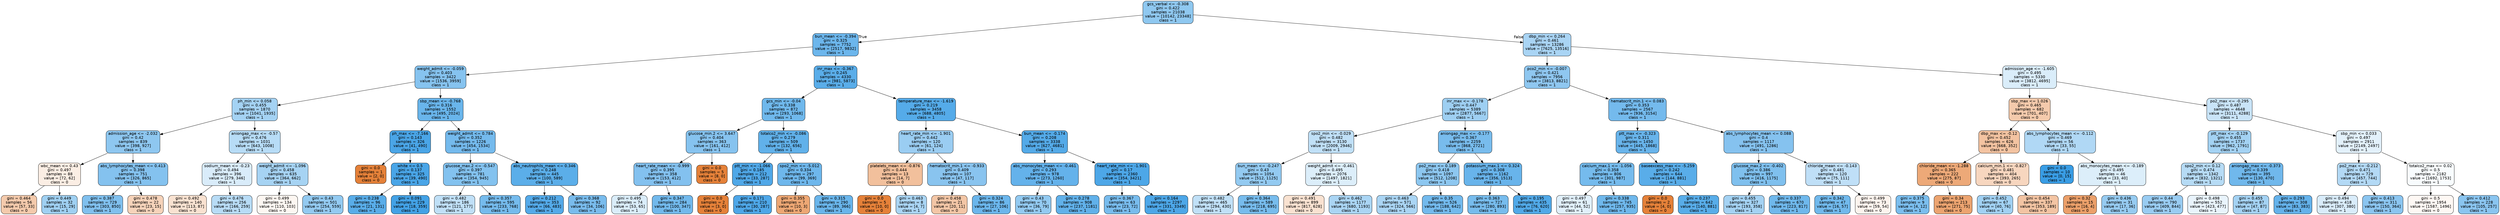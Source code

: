 digraph Tree {
node [shape=box, style="filled, rounded", color="black", fontname="helvetica"] ;
edge [fontname="helvetica"] ;
0 [label="gcs_verbal <= -0.308\ngini = 0.422\nsamples = 21038\nvalue = [10142, 23348]\nclass = 1", fillcolor="#8fc8f0"] ;
1 [label="bun_mean <= -0.394\ngini = 0.325\nsamples = 7752\nvalue = [2517, 9832]\nclass = 1", fillcolor="#6cb6ec"] ;
0 -> 1 [labeldistance=2.5, labelangle=45, headlabel="True"] ;
2 [label="weight_admit <= -0.059\ngini = 0.403\nsamples = 3422\nvalue = [1536, 3959]\nclass = 1", fillcolor="#86c3ef"] ;
1 -> 2 ;
3 [label="ph_min <= 0.058\ngini = 0.455\nsamples = 1870\nvalue = [1041, 1935]\nclass = 1", fillcolor="#a4d2f3"] ;
2 -> 3 ;
4 [label="admission_age <= -2.032\ngini = 0.42\nsamples = 839\nvalue = [398, 927]\nclass = 1", fillcolor="#8ec7f0"] ;
3 -> 4 ;
5 [label="wbc_mean <= 0.43\ngini = 0.497\nsamples = 88\nvalue = [72, 62]\nclass = 0", fillcolor="#fbeee4"] ;
4 -> 5 ;
6 [label="gini = 0.464\nsamples = 56\nvalue = [57, 33]\nclass = 0", fillcolor="#f4caac"] ;
5 -> 6 ;
7 [label="gini = 0.449\nsamples = 32\nvalue = [15, 29]\nclass = 1", fillcolor="#9fd0f2"] ;
5 -> 7 ;
8 [label="abs_lymphocytes_mean <= 0.413\ngini = 0.398\nsamples = 751\nvalue = [326, 865]\nclass = 1", fillcolor="#84c2ef"] ;
4 -> 8 ;
9 [label="gini = 0.387\nsamples = 729\nvalue = [303, 850]\nclass = 1", fillcolor="#80c0ee"] ;
8 -> 9 ;
10 [label="gini = 0.478\nsamples = 22\nvalue = [23, 15]\nclass = 0", fillcolor="#f6d3ba"] ;
8 -> 10 ;
11 [label="aniongap_max <= -0.57\ngini = 0.476\nsamples = 1031\nvalue = [643, 1008]\nclass = 1", fillcolor="#b7dcf6"] ;
3 -> 11 ;
12 [label="sodium_mean <= -0.23\ngini = 0.494\nsamples = 396\nvalue = [279, 346]\nclass = 1", fillcolor="#d9ecfa"] ;
11 -> 12 ;
13 [label="gini = 0.492\nsamples = 140\nvalue = [113, 87]\nclass = 0", fillcolor="#f9e2d1"] ;
12 -> 13 ;
14 [label="gini = 0.476\nsamples = 256\nvalue = [166, 259]\nclass = 1", fillcolor="#b8dcf6"] ;
12 -> 14 ;
15 [label="weight_admit <= -1.096\ngini = 0.458\nsamples = 635\nvalue = [364, 662]\nclass = 1", fillcolor="#a6d3f3"] ;
11 -> 15 ;
16 [label="gini = 0.499\nsamples = 134\nvalue = [110, 103]\nclass = 0", fillcolor="#fdf7f2"] ;
15 -> 16 ;
17 [label="gini = 0.43\nsamples = 501\nvalue = [254, 559]\nclass = 1", fillcolor="#93caf1"] ;
15 -> 17 ;
18 [label="sbp_mean <= -0.768\ngini = 0.316\nsamples = 1552\nvalue = [495, 2024]\nclass = 1", fillcolor="#69b5eb"] ;
2 -> 18 ;
19 [label="ph_max <= -7.166\ngini = 0.143\nsamples = 326\nvalue = [41, 490]\nclass = 1", fillcolor="#4aa5e7"] ;
18 -> 19 ;
20 [label="gini = 0.0\nsamples = 1\nvalue = [2, 0]\nclass = 0", fillcolor="#e58139"] ;
19 -> 20 ;
21 [label="white <= 0.5\ngini = 0.137\nsamples = 325\nvalue = [39, 490]\nclass = 1", fillcolor="#49a5e7"] ;
19 -> 21 ;
22 [label="gini = 0.238\nsamples = 96\nvalue = [21, 131]\nclass = 1", fillcolor="#59ade9"] ;
21 -> 22 ;
23 [label="gini = 0.091\nsamples = 229\nvalue = [18, 359]\nclass = 1", fillcolor="#43a2e6"] ;
21 -> 23 ;
24 [label="weight_admit <= 0.784\ngini = 0.352\nsamples = 1226\nvalue = [454, 1534]\nclass = 1", fillcolor="#74baed"] ;
18 -> 24 ;
25 [label="glucose_max.2 <= -0.547\ngini = 0.397\nsamples = 781\nvalue = [354, 945]\nclass = 1", fillcolor="#83c2ef"] ;
24 -> 25 ;
26 [label="gini = 0.482\nsamples = 186\nvalue = [121, 177]\nclass = 1", fillcolor="#c0e0f7"] ;
25 -> 26 ;
27 [label="gini = 0.357\nsamples = 595\nvalue = [233, 768]\nclass = 1", fillcolor="#75bbed"] ;
25 -> 27 ;
28 [label="abs_neutrophils_mean <= 0.346\ngini = 0.248\nsamples = 445\nvalue = [100, 589]\nclass = 1", fillcolor="#5baee9"] ;
24 -> 28 ;
29 [label="gini = 0.212\nsamples = 353\nvalue = [66, 483]\nclass = 1", fillcolor="#54aae9"] ;
28 -> 29 ;
30 [label="gini = 0.368\nsamples = 92\nvalue = [34, 106]\nclass = 1", fillcolor="#79bced"] ;
28 -> 30 ;
31 [label="inr_max <= -0.367\ngini = 0.245\nsamples = 4330\nvalue = [981, 5873]\nclass = 1", fillcolor="#5aade9"] ;
1 -> 31 ;
32 [label="gcs_min <= -0.04\ngini = 0.338\nsamples = 872\nvalue = [293, 1068]\nclass = 1", fillcolor="#6fb8ec"] ;
31 -> 32 ;
33 [label="glucose_min.2 <= 3.647\ngini = 0.404\nsamples = 363\nvalue = [161, 412]\nclass = 1", fillcolor="#86c3ef"] ;
32 -> 33 ;
34 [label="heart_rate_mean <= -0.999\ngini = 0.395\nsamples = 358\nvalue = [153, 412]\nclass = 1", fillcolor="#83c1ef"] ;
33 -> 34 ;
35 [label="gini = 0.495\nsamples = 74\nvalue = [53, 65]\nclass = 1", fillcolor="#daedfa"] ;
34 -> 35 ;
36 [label="gini = 0.347\nsamples = 284\nvalue = [100, 347]\nclass = 1", fillcolor="#72b9ec"] ;
34 -> 36 ;
37 [label="gini = 0.0\nsamples = 5\nvalue = [8, 0]\nclass = 0", fillcolor="#e58139"] ;
33 -> 37 ;
38 [label="totalco2_min <= -0.086\ngini = 0.279\nsamples = 509\nvalue = [132, 656]\nclass = 1", fillcolor="#61b1ea"] ;
32 -> 38 ;
39 [label="ptt_min <= -1.066\ngini = 0.185\nsamples = 212\nvalue = [33, 287]\nclass = 1", fillcolor="#50a8e8"] ;
38 -> 39 ;
40 [label="gini = 0.0\nsamples = 2\nvalue = [3, 0]\nclass = 0", fillcolor="#e58139"] ;
39 -> 40 ;
41 [label="gini = 0.171\nsamples = 210\nvalue = [30, 287]\nclass = 1", fillcolor="#4ea7e8"] ;
39 -> 41 ;
42 [label="spo2_min <= -5.012\ngini = 0.334\nsamples = 297\nvalue = [99, 369]\nclass = 1", fillcolor="#6eb7ec"] ;
38 -> 42 ;
43 [label="gini = 0.355\nsamples = 7\nvalue = [10, 3]\nclass = 0", fillcolor="#eda774"] ;
42 -> 43 ;
44 [label="gini = 0.315\nsamples = 290\nvalue = [89, 366]\nclass = 1", fillcolor="#69b5eb"] ;
42 -> 44 ;
45 [label="temperature_max <= -1.619\ngini = 0.219\nsamples = 3458\nvalue = [688, 4805]\nclass = 1", fillcolor="#55abe9"] ;
31 -> 45 ;
46 [label="heart_rate_min <= -1.901\ngini = 0.442\nsamples = 120\nvalue = [61, 124]\nclass = 1", fillcolor="#9acdf2"] ;
45 -> 46 ;
47 [label="platelets_mean <= -0.876\ngini = 0.444\nsamples = 13\nvalue = [14, 7]\nclass = 0", fillcolor="#f2c09c"] ;
46 -> 47 ;
48 [label="gini = 0.0\nsamples = 5\nvalue = [10, 0]\nclass = 0", fillcolor="#e58139"] ;
47 -> 48 ;
49 [label="gini = 0.463\nsamples = 8\nvalue = [4, 7]\nclass = 1", fillcolor="#aad5f4"] ;
47 -> 49 ;
50 [label="hematocrit_min.1 <= -0.933\ngini = 0.409\nsamples = 107\nvalue = [47, 117]\nclass = 1", fillcolor="#89c4ef"] ;
46 -> 50 ;
51 [label="gini = 0.458\nsamples = 21\nvalue = [20, 11]\nclass = 0", fillcolor="#f3c6a6"] ;
50 -> 51 ;
52 [label="gini = 0.324\nsamples = 86\nvalue = [27, 106]\nclass = 1", fillcolor="#6bb6ec"] ;
50 -> 52 ;
53 [label="bun_mean <= -0.174\ngini = 0.208\nsamples = 3338\nvalue = [627, 4681]\nclass = 1", fillcolor="#54aae8"] ;
45 -> 53 ;
54 [label="abs_monocytes_mean <= -0.461\ngini = 0.293\nsamples = 978\nvalue = [273, 1260]\nclass = 1", fillcolor="#64b2eb"] ;
53 -> 54 ;
55 [label="gini = 0.43\nsamples = 70\nvalue = [36, 79]\nclass = 1", fillcolor="#93caf1"] ;
54 -> 55 ;
56 [label="gini = 0.278\nsamples = 908\nvalue = [237, 1181]\nclass = 1", fillcolor="#61b1ea"] ;
54 -> 56 ;
57 [label="heart_rate_min <= -1.901\ngini = 0.17\nsamples = 2360\nvalue = [354, 3421]\nclass = 1", fillcolor="#4da7e8"] ;
53 -> 57 ;
58 [label="gini = 0.367\nsamples = 63\nvalue = [23, 72]\nclass = 1", fillcolor="#78bced"] ;
57 -> 58 ;
59 [label="gini = 0.164\nsamples = 2297\nvalue = [331, 3349]\nclass = 1", fillcolor="#4da7e8"] ;
57 -> 59 ;
60 [label="dbp_min <= 0.264\ngini = 0.461\nsamples = 13286\nvalue = [7625, 13516]\nclass = 1", fillcolor="#a9d4f4"] ;
0 -> 60 [labeldistance=2.5, labelangle=-45, headlabel="False"] ;
61 [label="pco2_min <= -0.007\ngini = 0.421\nsamples = 7956\nvalue = [3813, 8821]\nclass = 1", fillcolor="#8fc7f0"] ;
60 -> 61 ;
62 [label="inr_max <= -0.178\ngini = 0.447\nsamples = 5389\nvalue = [2877, 5667]\nclass = 1", fillcolor="#9ecff2"] ;
61 -> 62 ;
63 [label="spo2_min <= -0.029\ngini = 0.482\nsamples = 3130\nvalue = [2009, 2946]\nclass = 1", fillcolor="#c0e0f7"] ;
62 -> 63 ;
64 [label="bun_mean <= -0.247\ngini = 0.43\nsamples = 1054\nvalue = [512, 1125]\nclass = 1", fillcolor="#93caf1"] ;
63 -> 64 ;
65 [label="gini = 0.482\nsamples = 465\nvalue = [294, 430]\nclass = 1", fillcolor="#c0e0f7"] ;
64 -> 65 ;
66 [label="gini = 0.364\nsamples = 589\nvalue = [218, 695]\nclass = 1", fillcolor="#77bced"] ;
64 -> 66 ;
67 [label="weight_admit <= -0.461\ngini = 0.495\nsamples = 2076\nvalue = [1497, 1821]\nclass = 1", fillcolor="#dceefa"] ;
63 -> 67 ;
68 [label="gini = 0.491\nsamples = 899\nvalue = [817, 628]\nclass = 0", fillcolor="#f9e2d1"] ;
67 -> 68 ;
69 [label="gini = 0.462\nsamples = 1177\nvalue = [680, 1193]\nclass = 1", fillcolor="#aad5f4"] ;
67 -> 69 ;
70 [label="aniongap_max <= -0.177\ngini = 0.367\nsamples = 2259\nvalue = [868, 2721]\nclass = 1", fillcolor="#78bced"] ;
62 -> 70 ;
71 [label="po2_max <= 0.189\ngini = 0.418\nsamples = 1097\nvalue = [512, 1208]\nclass = 1", fillcolor="#8dc7f0"] ;
70 -> 71 ;
72 [label="gini = 0.463\nsamples = 571\nvalue = [324, 566]\nclass = 1", fillcolor="#aad5f4"] ;
71 -> 72 ;
73 [label="gini = 0.35\nsamples = 526\nvalue = [188, 642]\nclass = 1", fillcolor="#73baed"] ;
71 -> 73 ;
74 [label="potassium_max.1 <= 0.324\ngini = 0.308\nsamples = 1162\nvalue = [356, 1513]\nclass = 1", fillcolor="#68b4eb"] ;
70 -> 74 ;
75 [label="gini = 0.363\nsamples = 727\nvalue = [280, 893]\nclass = 1", fillcolor="#77bced"] ;
74 -> 75 ;
76 [label="gini = 0.195\nsamples = 435\nvalue = [76, 620]\nclass = 1", fillcolor="#51a9e8"] ;
74 -> 76 ;
77 [label="hematocrit_min.1 <= 0.083\ngini = 0.353\nsamples = 2567\nvalue = [936, 3154]\nclass = 1", fillcolor="#74baed"] ;
61 -> 77 ;
78 [label="ptt_max <= -0.323\ngini = 0.311\nsamples = 1450\nvalue = [445, 1868]\nclass = 1", fillcolor="#68b4eb"] ;
77 -> 78 ;
79 [label="calcium_max.1 <= -1.056\ngini = 0.358\nsamples = 806\nvalue = [301, 987]\nclass = 1", fillcolor="#75bbed"] ;
78 -> 79 ;
80 [label="gini = 0.497\nsamples = 61\nvalue = [44, 52]\nclass = 1", fillcolor="#e1f0fb"] ;
79 -> 80 ;
81 [label="gini = 0.338\nsamples = 745\nvalue = [257, 935]\nclass = 1", fillcolor="#6fb8ec"] ;
79 -> 81 ;
82 [label="baseexcess_max <= -5.259\ngini = 0.242\nsamples = 644\nvalue = [144, 881]\nclass = 1", fillcolor="#59ade9"] ;
78 -> 82 ;
83 [label="gini = 0.0\nsamples = 2\nvalue = [4, 0]\nclass = 0", fillcolor="#e58139"] ;
82 -> 83 ;
84 [label="gini = 0.237\nsamples = 642\nvalue = [140, 881]\nclass = 1", fillcolor="#58ade9"] ;
82 -> 84 ;
85 [label="abs_lymphocytes_mean <= 0.088\ngini = 0.4\nsamples = 1117\nvalue = [491, 1286]\nclass = 1", fillcolor="#85c2ef"] ;
77 -> 85 ;
86 [label="glucose_max.2 <= -0.402\ngini = 0.386\nsamples = 997\nvalue = [416, 1175]\nclass = 1", fillcolor="#7fc0ee"] ;
85 -> 86 ;
87 [label="gini = 0.455\nsamples = 327\nvalue = [193, 358]\nclass = 1", fillcolor="#a4d2f3"] ;
86 -> 87 ;
88 [label="gini = 0.337\nsamples = 670\nvalue = [223, 817]\nclass = 1", fillcolor="#6fb8ec"] ;
86 -> 88 ;
89 [label="chloride_mean <= -0.143\ngini = 0.481\nsamples = 120\nvalue = [75, 111]\nclass = 1", fillcolor="#bfdff7"] ;
85 -> 89 ;
90 [label="gini = 0.342\nsamples = 47\nvalue = [16, 57]\nclass = 1", fillcolor="#71b9ec"] ;
89 -> 90 ;
91 [label="gini = 0.499\nsamples = 73\nvalue = [59, 54]\nclass = 0", fillcolor="#fdf4ee"] ;
89 -> 91 ;
92 [label="admission_age <= -1.605\ngini = 0.495\nsamples = 5330\nvalue = [3812, 4695]\nclass = 1", fillcolor="#daedfa"] ;
60 -> 92 ;
93 [label="sbp_max <= 1.026\ngini = 0.465\nsamples = 682\nvalue = [701, 407]\nclass = 0", fillcolor="#f4caac"] ;
92 -> 93 ;
94 [label="dbp_max <= -0.12\ngini = 0.452\nsamples = 626\nvalue = [668, 352]\nclass = 0", fillcolor="#f3c3a1"] ;
93 -> 94 ;
95 [label="chloride_mean <= -1.288\ngini = 0.365\nsamples = 222\nvalue = [275, 87]\nclass = 0", fillcolor="#eda978"] ;
94 -> 95 ;
96 [label="gini = 0.375\nsamples = 9\nvalue = [4, 12]\nclass = 1", fillcolor="#7bbeee"] ;
95 -> 96 ;
97 [label="gini = 0.34\nsamples = 213\nvalue = [271, 75]\nclass = 0", fillcolor="#eca470"] ;
95 -> 97 ;
98 [label="calcium_min.1 <= -0.827\ngini = 0.481\nsamples = 404\nvalue = [393, 265]\nclass = 0", fillcolor="#f7d6bf"] ;
94 -> 98 ;
99 [label="gini = 0.452\nsamples = 67\nvalue = [40, 76]\nclass = 1", fillcolor="#a1d1f3"] ;
98 -> 99 ;
100 [label="gini = 0.454\nsamples = 337\nvalue = [353, 189]\nclass = 0", fillcolor="#f3c4a3"] ;
98 -> 100 ;
101 [label="abs_lymphocytes_mean <= -0.112\ngini = 0.469\nsamples = 56\nvalue = [33, 55]\nclass = 1", fillcolor="#b0d8f5"] ;
93 -> 101 ;
102 [label="gini = 0.0\nsamples = 10\nvalue = [0, 15]\nclass = 1", fillcolor="#399de5"] ;
101 -> 102 ;
103 [label="abs_monocytes_mean <= -0.189\ngini = 0.495\nsamples = 46\nvalue = [33, 40]\nclass = 1", fillcolor="#dceefa"] ;
101 -> 103 ;
104 [label="gini = 0.32\nsamples = 15\nvalue = [16, 4]\nclass = 0", fillcolor="#eca06a"] ;
103 -> 104 ;
105 [label="gini = 0.436\nsamples = 31\nvalue = [17, 36]\nclass = 1", fillcolor="#96cbf1"] ;
103 -> 105 ;
106 [label="po2_max <= -0.295\ngini = 0.487\nsamples = 4648\nvalue = [3111, 4288]\nclass = 1", fillcolor="#c9e4f8"] ;
92 -> 106 ;
107 [label="ptt_max <= -0.129\ngini = 0.455\nsamples = 1737\nvalue = [962, 1791]\nclass = 1", fillcolor="#a3d2f3"] ;
106 -> 107 ;
108 [label="spo2_min <= 0.12\ngini = 0.474\nsamples = 1342\nvalue = [832, 1321]\nclass = 1", fillcolor="#b6dbf5"] ;
107 -> 108 ;
109 [label="gini = 0.44\nsamples = 790\nvalue = [409, 844]\nclass = 1", fillcolor="#99ccf2"] ;
108 -> 109 ;
110 [label="gini = 0.498\nsamples = 552\nvalue = [423, 477]\nclass = 1", fillcolor="#e9f4fc"] ;
108 -> 110 ;
111 [label="aniongap_max <= -0.373\ngini = 0.339\nsamples = 395\nvalue = [130, 470]\nclass = 1", fillcolor="#70b8ec"] ;
107 -> 111 ;
112 [label="gini = 0.455\nsamples = 87\nvalue = [47, 87]\nclass = 1", fillcolor="#a4d2f3"] ;
111 -> 112 ;
113 [label="gini = 0.293\nsamples = 308\nvalue = [83, 383]\nclass = 1", fillcolor="#64b2eb"] ;
111 -> 113 ;
114 [label="sbp_min <= 0.033\ngini = 0.497\nsamples = 2911\nvalue = [2149, 2497]\nclass = 1", fillcolor="#e3f1fb"] ;
106 -> 114 ;
115 [label="po2_max <= -0.212\ngini = 0.471\nsamples = 729\nvalue = [457, 744]\nclass = 1", fillcolor="#b3d9f5"] ;
114 -> 115 ;
116 [label="gini = 0.494\nsamples = 418\nvalue = [307, 380]\nclass = 1", fillcolor="#d9ecfa"] ;
115 -> 116 ;
117 [label="gini = 0.413\nsamples = 311\nvalue = [150, 364]\nclass = 1", fillcolor="#8bc5f0"] ;
115 -> 117 ;
118 [label="totalco2_max <= 0.02\ngini = 0.5\nsamples = 2182\nvalue = [1692, 1753]\nclass = 1", fillcolor="#f8fcfe"] ;
114 -> 118 ;
119 [label="gini = 0.5\nsamples = 1954\nvalue = [1587, 1496]\nclass = 0", fillcolor="#fef8f4"] ;
118 -> 119 ;
120 [label="gini = 0.412\nsamples = 228\nvalue = [105, 257]\nclass = 1", fillcolor="#8ac5f0"] ;
118 -> 120 ;
}
